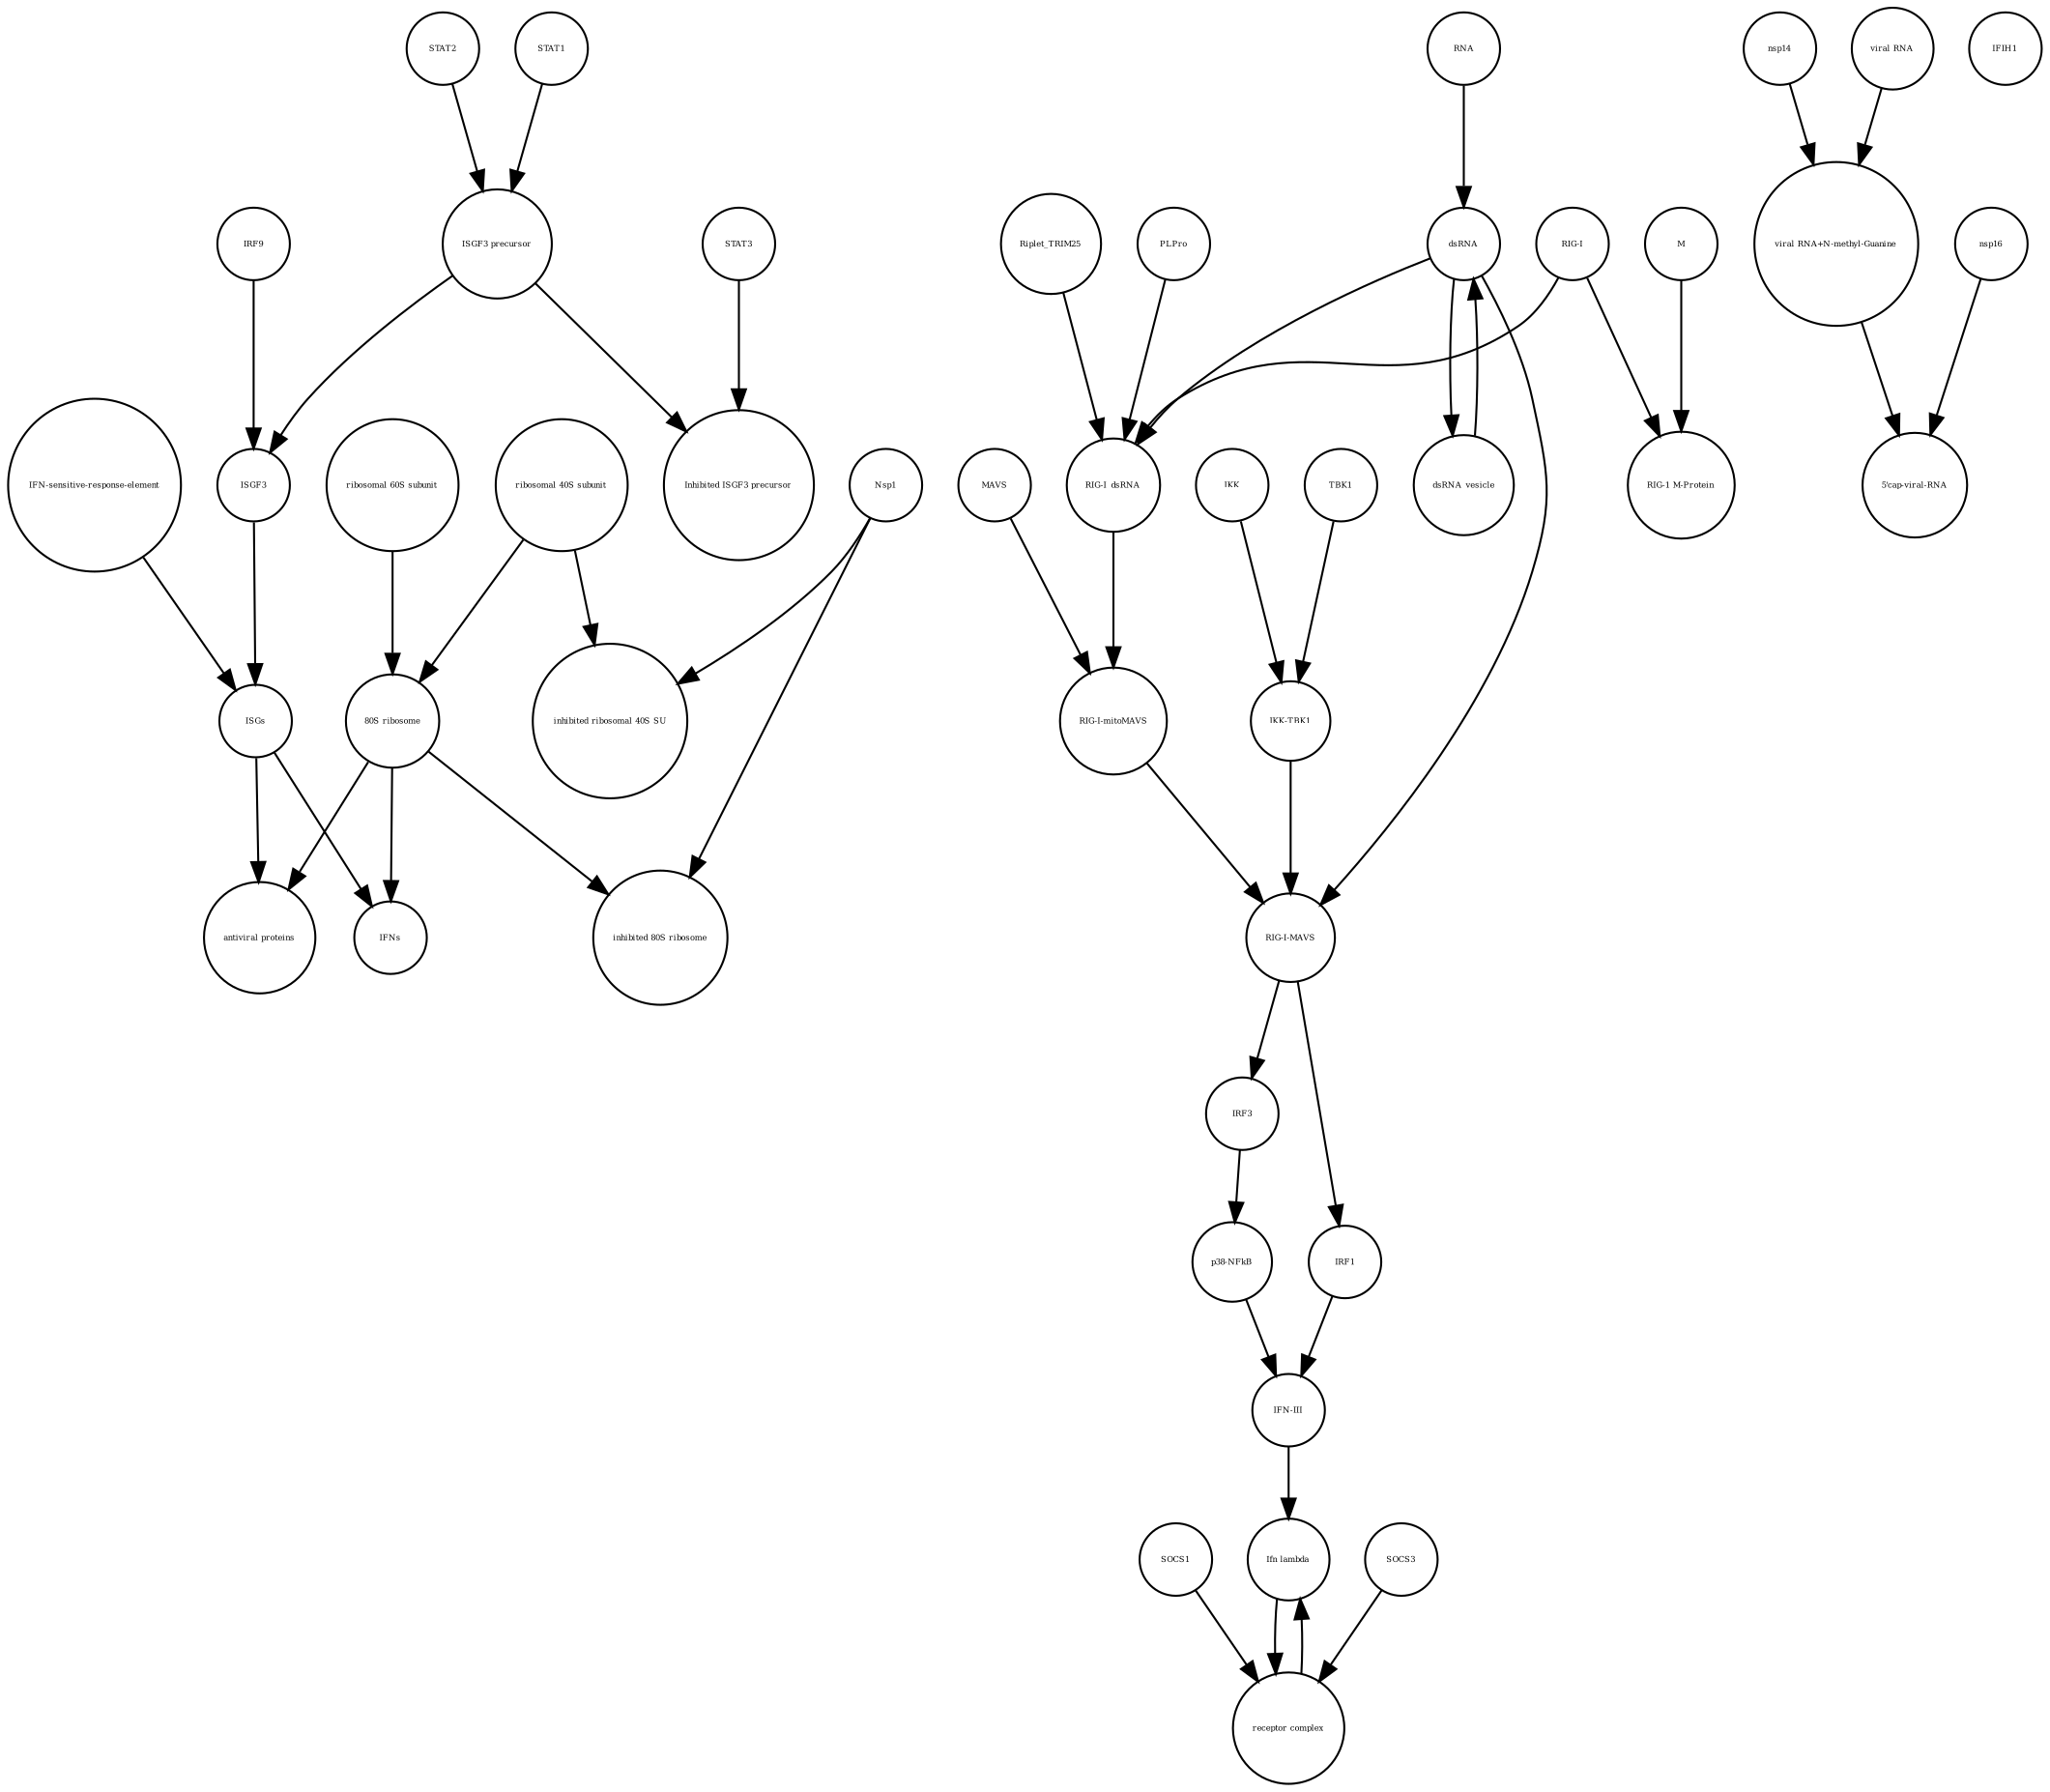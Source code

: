 strict digraph  {
"80S ribosome" [annotation="", bipartite=0, cls=complex, fontsize=4, label="80S ribosome", shape=circle];
PLPro [annotation="urn_miriam_uniprot_P0C6X7|urn_miriam_uniprot_P0C6U8", bipartite=0, cls=macromolecule, fontsize=4, label=PLPro, shape=circle];
ISGs [annotation="", bipartite=0, cls="nucleic acid feature", fontsize=4, label=ISGs, shape=circle];
"RIG-I-mitoMAVS" [annotation="", bipartite=0, cls=complex, fontsize=4, label="RIG-I-mitoMAVS", shape=circle];
"RIG-I_dsRNA" [annotation="", bipartite=0, cls=complex, fontsize=4, label="RIG-I_dsRNA", shape=circle];
"RIG-I-MAVS" [annotation="", bipartite=0, cls=complex, fontsize=4, label="RIG-I-MAVS", shape=circle];
"IFN-sensitive-response-element" [annotation="", bipartite=0, cls="nucleic acid feature", fontsize=4, label="IFN-sensitive-response-element", shape=circle];
"p38-NFkB" [annotation="", bipartite=0, cls=complex, fontsize=4, label="p38-NFkB", shape=circle];
dsRNA_vesicle [annotation="", bipartite=0, cls="nucleic acid feature", fontsize=4, label=dsRNA_vesicle, shape=circle];
"IKK-TBK1" [annotation="", bipartite=0, cls=complex, fontsize=4, label="IKK-TBK1", shape=circle];
IFNs [annotation="", bipartite=0, cls=complex, fontsize=4, label=IFNs, shape=circle];
SOCS1 [annotation="", bipartite=0, cls=macromolecule, fontsize=4, label=SOCS1, shape=circle];
nsp14 [annotation=urn_miriam_ncbiprotein_YP_009725309, bipartite=0, cls=macromolecule, fontsize=4, label=nsp14, shape=circle];
"inhibited ribosomal 40S SU" [annotation="urn_miriam_doi_10.1101%2F2020.05.18.102467", bipartite=0, cls=complex, fontsize=4, label="inhibited ribosomal 40S SU", shape=circle];
Riplet_TRIM25 [annotation="", bipartite=0, cls=complex, fontsize=4, label=Riplet_TRIM25, shape=circle];
"RIG-1 M-Protein" [annotation="", bipartite=0, cls=complex, fontsize=4, label="RIG-1 M-Protein", shape=circle];
"Inhibited ISGF3 precursor" [annotation="", bipartite=0, cls=complex, fontsize=4, label="Inhibited ISGF3 precursor", shape=circle];
Nsp1 [annotation="urn_miriam_ncbiprotein_YP_009725297|urn_miriam_uniprot_P0C6X7", bipartite=0, cls=macromolecule, fontsize=4, label=Nsp1, shape=circle];
"IFN-III" [annotation="", bipartite=0, cls=macromolecule, fontsize=4, label="IFN-III", shape=circle];
MAVS [annotation=urn_miriam_uniprot_Q7Z434, bipartite=0, cls=macromolecule, fontsize=4, label=MAVS, shape=circle];
"Ifn lambda" [annotation="", bipartite=0, cls=complex, fontsize=4, label="Ifn lambda", shape=circle];
RNA [annotation="", bipartite=0, cls="nucleic acid feature", fontsize=4, label=RNA, shape=circle];
"ribosomal 60S subunit" [annotation="", bipartite=0, cls=complex, fontsize=4, label="ribosomal 60S subunit", shape=circle];
ISGF3 [annotation="", bipartite=0, cls=complex, fontsize=4, label=ISGF3, shape=circle];
IRF9 [annotation="", bipartite=0, cls=macromolecule, fontsize=4, label=IRF9, shape=circle];
nsp16 [annotation=urn_miriam_ncbiprotein_YP_009725311, bipartite=0, cls=macromolecule, fontsize=4, label=nsp16, shape=circle];
TBK1 [annotation=urn_miriam_uniprot_Q9UHD2, bipartite=0, cls=macromolecule, fontsize=4, label=TBK1, shape=circle];
dsRNA [annotation="", bipartite=0, cls="nucleic acid feature", fontsize=4, label=dsRNA, shape=circle];
STAT2 [annotation="", bipartite=0, cls=macromolecule, fontsize=4, label=STAT2, shape=circle];
IKK [annotation="urn_miriam_uniprot_O14920|urn_miriam_uniprot_O15111", bipartite=0, cls=macromolecule, fontsize=4, label=IKK, shape=circle];
SOCS3 [annotation="", bipartite=0, cls=macromolecule, fontsize=4, label=SOCS3, shape=circle];
"antiviral proteins" [annotation="", bipartite=0, cls=complex, fontsize=4, label="antiviral proteins", shape=circle];
"viral RNA+N-methyl-Guanine" [annotation="", bipartite=0, cls="nucleic acid feature", fontsize=4, label="viral RNA+N-methyl-Guanine", shape=circle];
"ISGF3 precursor" [annotation="", bipartite=0, cls=complex, fontsize=4, label="ISGF3 precursor", shape=circle];
"ribosomal 40S subunit" [annotation="", bipartite=0, cls=complex, fontsize=4, label="ribosomal 40S subunit", shape=circle];
M [annotation=urn_miriam_uniprot_P0DTC5, bipartite=0, cls=macromolecule, fontsize=4, label=M, shape=circle];
STAT3 [annotation="", bipartite=0, cls=macromolecule, fontsize=4, label=STAT3, shape=circle];
"viral RNA" [annotation="", bipartite=0, cls="nucleic acid feature", fontsize=4, label="viral RNA", shape=circle];
"RIG-I" [annotation=urn_miriam_uniprot_O95786, bipartite=0, cls=macromolecule, fontsize=4, label="RIG-I", shape=circle];
IRF1 [annotation="", bipartite=0, cls=macromolecule, fontsize=4, label=IRF1, shape=circle];
STAT1 [annotation="", bipartite=0, cls=macromolecule, fontsize=4, label=STAT1, shape=circle];
IRF3 [annotation=urn_miriam_uniprot_Q14653, bipartite=0, cls=macromolecule, fontsize=4, label=IRF3, shape=circle];
"receptor complex" [annotation="", bipartite=0, cls=complex, fontsize=4, label="receptor complex", shape=circle];
IFIH1 [annotation="", bipartite=0, cls=macromolecule, fontsize=4, label=IFIH1, shape=circle];
"5'cap-viral-RNA" [annotation="", bipartite=0, cls="nucleic acid feature", fontsize=4, label="5'cap-viral-RNA", shape=circle];
"inhibited 80S ribosome" [annotation="", bipartite=0, cls=complex, fontsize=4, label="inhibited 80S ribosome", shape=circle];
"80S ribosome" -> "inhibited 80S ribosome"  [annotation="", interaction_type=production];
"80S ribosome" -> IFNs  [annotation=urn_miriam_pubmed_30936491, interaction_type=catalysis];
"80S ribosome" -> "antiviral proteins"  [annotation=urn_miriam_pubmed_30936491, interaction_type=catalysis];
PLPro -> "RIG-I_dsRNA"  [annotation=urn_miriam_pubmed_25554382, interaction_type=catalysis];
ISGs -> IFNs  [annotation="", interaction_type=production];
ISGs -> "antiviral proteins"  [annotation="", interaction_type=production];
"RIG-I-mitoMAVS" -> "RIG-I-MAVS"  [annotation="", interaction_type=production];
"RIG-I_dsRNA" -> "RIG-I-mitoMAVS"  [annotation="", interaction_type=production];
"RIG-I-MAVS" -> IRF3  [annotation=urn_miriam_pubmed_25636800, interaction_type=stimulation];
"RIG-I-MAVS" -> IRF1  [annotation=urn_miriam_pubmed_25045870, interaction_type=catalysis];
"IFN-sensitive-response-element" -> ISGs  [annotation="", interaction_type=production];
"p38-NFkB" -> "IFN-III"  [annotation="", interaction_type=stimulation];
dsRNA_vesicle -> dsRNA  [annotation="", interaction_type=production];
"IKK-TBK1" -> "RIG-I-MAVS"  [annotation="", interaction_type=production];
SOCS1 -> "receptor complex"  [annotation="", interaction_type=production];
nsp14 -> "viral RNA+N-methyl-Guanine"  [annotation="urn_miriam_doi_10.1016%2Fj.chom.2020.05.008", interaction_type=catalysis];
Riplet_TRIM25 -> "RIG-I_dsRNA"  [annotation=urn_miriam_pubmed_22390971, interaction_type=catalysis];
Nsp1 -> "inhibited 80S ribosome"  [annotation="", interaction_type=production];
Nsp1 -> "inhibited ribosomal 40S SU"  [annotation="", interaction_type=production];
"IFN-III" -> "Ifn lambda"  [annotation="", interaction_type=production];
MAVS -> "RIG-I-mitoMAVS"  [annotation="", interaction_type=production];
"Ifn lambda" -> "receptor complex"  [annotation="urn_miriam_doi_10.3791%2F53575", interaction_type=stimulation];
RNA -> dsRNA  [annotation="", interaction_type=production];
"ribosomal 60S subunit" -> "80S ribosome"  [annotation="", interaction_type=production];
ISGF3 -> ISGs  [annotation=urn_miriam_pubmed_30936491, interaction_type="necessary stimulation"];
IRF9 -> ISGF3  [annotation="", interaction_type=production];
nsp16 -> "5'cap-viral-RNA"  [annotation="urn_miriam_doi_10.1016%2Fj.chom.2020.05.008", interaction_type=catalysis];
TBK1 -> "IKK-TBK1"  [annotation="", interaction_type=production];
dsRNA -> dsRNA_vesicle  [annotation="", interaction_type=production];
dsRNA -> "RIG-I_dsRNA"  [annotation=urn_miriam_pubmed_25045870, interaction_type="necessary stimulation"];
dsRNA -> "RIG-I-MAVS"  [annotation=urn_miriam_pubmed_25636800, interaction_type="necessary stimulation"];
STAT2 -> "ISGF3 precursor"  [annotation="", interaction_type=production];
IKK -> "IKK-TBK1"  [annotation="", interaction_type=production];
SOCS3 -> "receptor complex"  [annotation="", interaction_type=production];
"viral RNA+N-methyl-Guanine" -> "5'cap-viral-RNA"  [annotation="", interaction_type=production];
"ISGF3 precursor" -> ISGF3  [annotation="", interaction_type=production];
"ISGF3 precursor" -> "Inhibited ISGF3 precursor"  [annotation="", interaction_type=production];
"ribosomal 40S subunit" -> "80S ribosome"  [annotation="", interaction_type=production];
"ribosomal 40S subunit" -> "inhibited ribosomal 40S SU"  [annotation="", interaction_type=production];
M -> "RIG-1 M-Protein"  [annotation="", interaction_type=production];
STAT3 -> "Inhibited ISGF3 precursor"  [annotation="", interaction_type=production];
"viral RNA" -> "viral RNA+N-methyl-Guanine"  [annotation="", interaction_type=production];
"RIG-I" -> "RIG-1 M-Protein"  [annotation="", interaction_type=production];
"RIG-I" -> "RIG-I_dsRNA"  [annotation="", interaction_type=production];
IRF1 -> "IFN-III"  [annotation="", interaction_type=stimulation];
STAT1 -> "ISGF3 precursor"  [annotation="", interaction_type=production];
IRF3 -> "p38-NFkB"  [annotation="", interaction_type=production];
"receptor complex" -> "Ifn lambda"  [annotation="", interaction_type=production];
}
